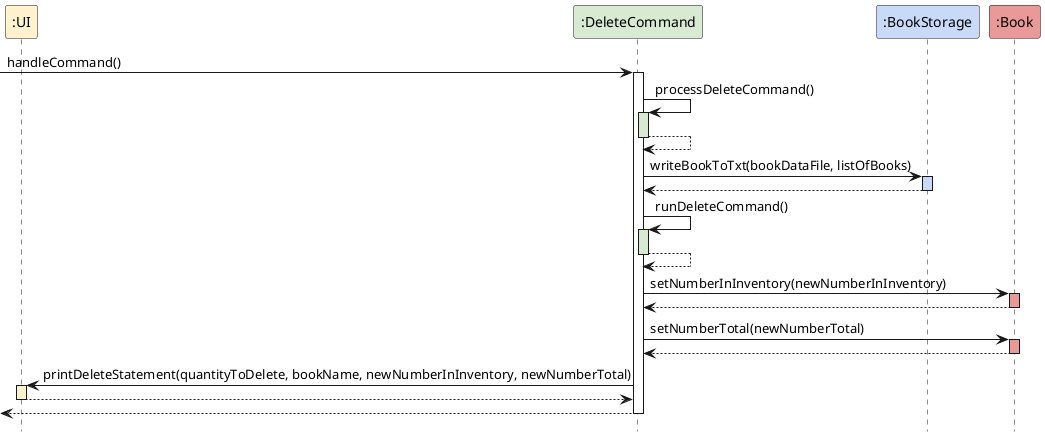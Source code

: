 @startuml
' Define colors using preprocessor directives
!define UI_COLOR #FFF2CC
!define DELETE_COLOR #D9EAD3
!define STORAGE_COLOR #C9DAF8
!define BOOK_COLOR #EA9999

hide footbox

' Define participants with colors
participant ":UI" as Ui UI_COLOR
participant ":DeleteCommand" as delCmd DELETE_COLOR
participant ":BookStorage" as bStorage STORAGE_COLOR
participant ":Book" as book BOOK_COLOR

' Sequence of interactions
[-> delCmd : handleCommand()
activate delCmd

delCmd -> delCmd : processDeleteCommand()
activate delCmd DELETE_COLOR
delCmd --> delCmd
deactivate delCmd

delCmd -> bStorage : writeBookToTxt(bookDataFile, listOfBooks)
activate bStorage STORAGE_COLOR
bStorage --> delCmd
deactivate bStorage

delCmd -> delCmd : runDeleteCommand()
activate delCmd DELETE_COLOR
delCmd --> delCmd
deactivate delCmd

delCmd -> book : setNumberInInventory(newNumberInInventory)
activate book BOOK_COLOR
book --> delCmd
deactivate book

delCmd -> book : setNumberTotal(newNumberTotal)
activate book BOOK_COLOR
book --> delCmd
deactivate book

delCmd -> Ui : printDeleteStatement(quantityToDelete, bookName, newNumberInInventory, newNumberTotal)
activate Ui UI_COLOR
Ui --> delCmd
deactivate Ui

[<-- delCmd
deactivate delCmd

@enduml
